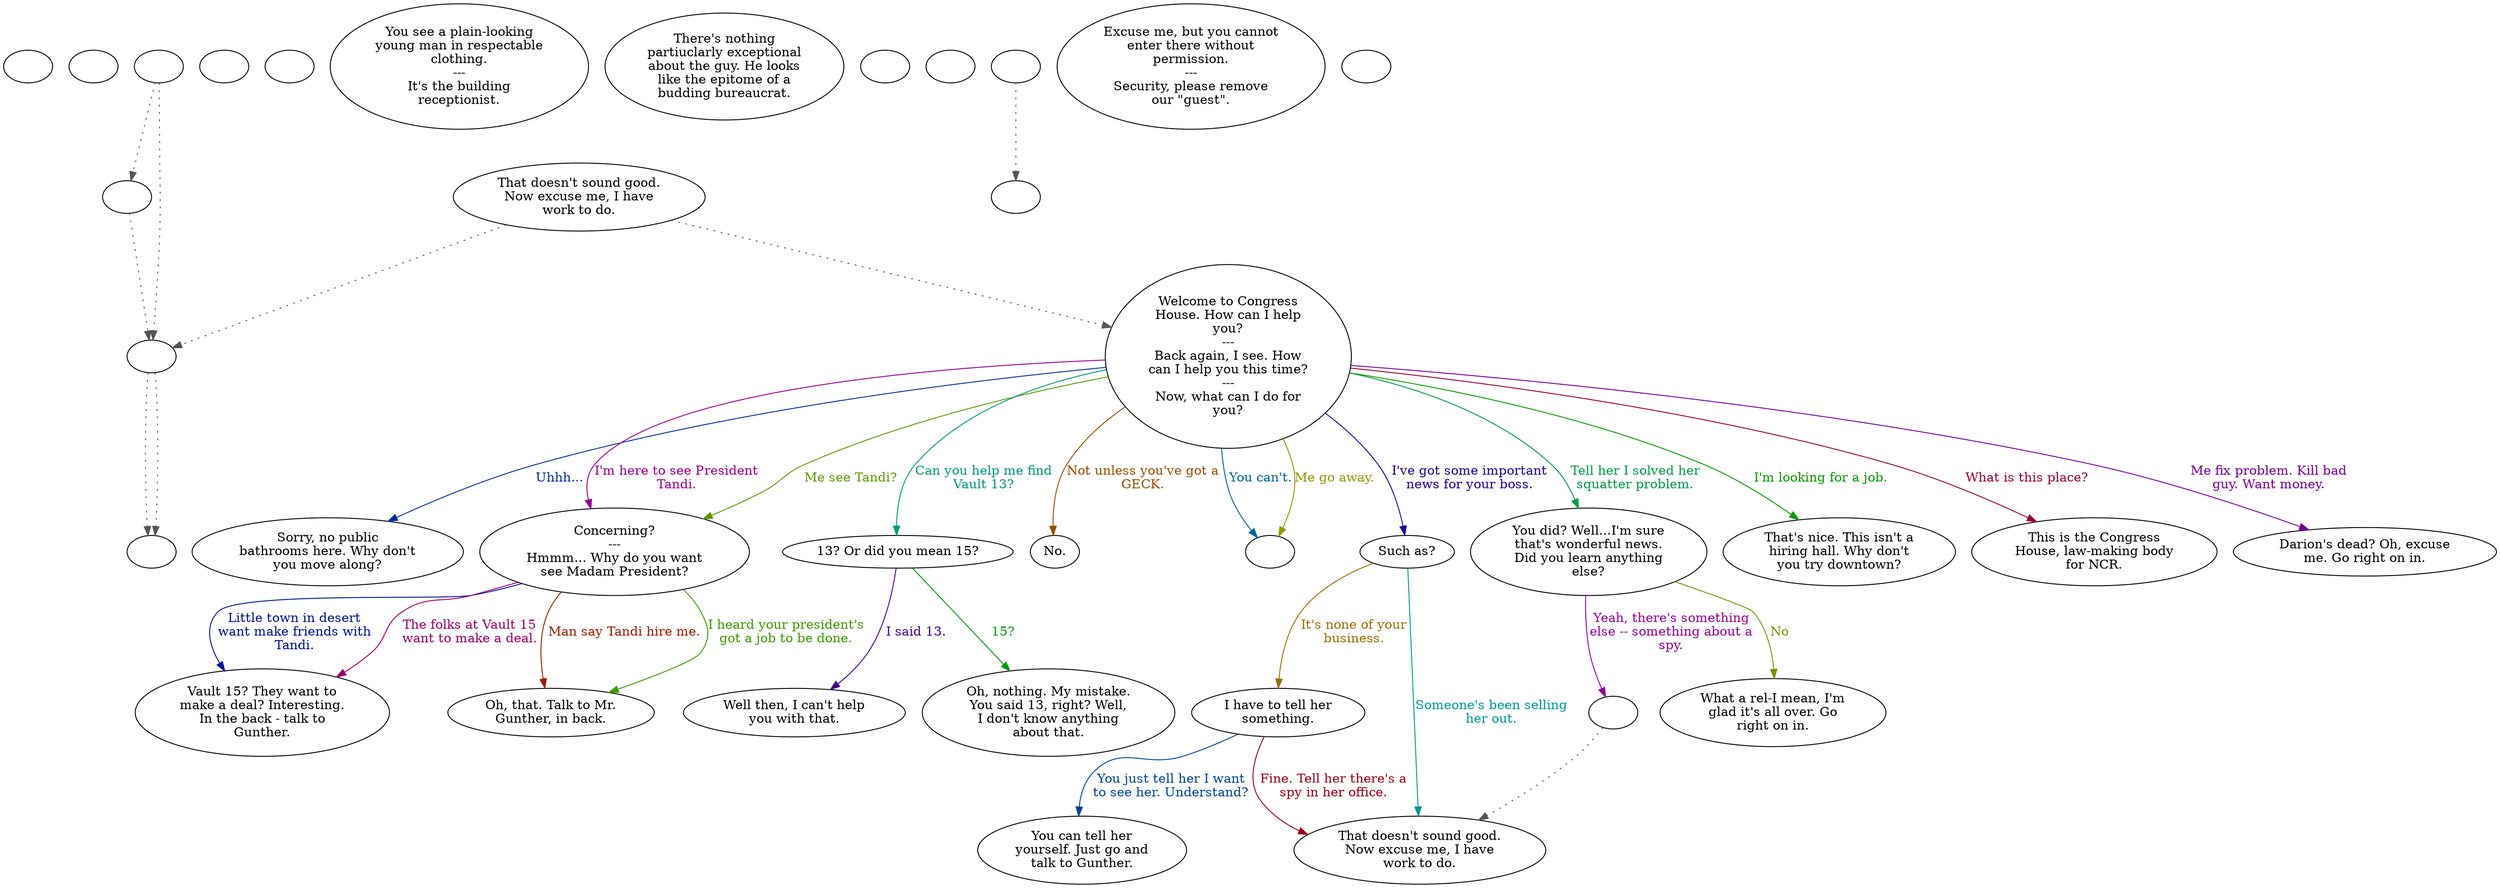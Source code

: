 digraph scfergus {
  "checkPartyMembersNearDoor" [style=filled       fillcolor="#FFFFFF"       color="#000000"]
  "checkPartyMembersNearDoor" [label=""]
  "start" [style=filled       fillcolor="#FFFFFF"       color="#000000"]
  "start" [label=""]
  "critter_p_proc" [style=filled       fillcolor="#FFFFFF"       color="#000000"]
  "critter_p_proc" -> "leaveMap" [style=dotted color="#555555"]
  "critter_p_proc" -> "anim_end_call" [style=dotted color="#555555"]
  "critter_p_proc" [label=""]
  "pickup_p_proc" [style=filled       fillcolor="#FFFFFF"       color="#000000"]
  "pickup_p_proc" [label=""]
  "talk_p_proc" [style=filled       fillcolor="#FFFFFF"       color="#000000"]
  "talk_p_proc" -> "Node001" [style=dotted color="#555555"]
  "talk_p_proc" -> "leaveMap" [style=dotted color="#555555"]
  "talk_p_proc" [label="That doesn't sound good.\nNow excuse me, I have\nwork to do."]
  "destroy_p_proc" [style=filled       fillcolor="#FFFFFF"       color="#000000"]
  "destroy_p_proc" [label=""]
  "look_at_p_proc" [style=filled       fillcolor="#FFFFFF"       color="#000000"]
  "look_at_p_proc" [label="You see a plain-looking\nyoung man in respectable\nclothing.\n---\nIt's the building\nreceptionist."]
  "description_p_proc" [style=filled       fillcolor="#FFFFFF"       color="#000000"]
  "description_p_proc" [label="There's nothing\npartiuclarly exceptional\nabout the guy. He looks\nlike the epitome of a\nbudding bureaucrat."]
  "use_skill_on_p_proc" [style=filled       fillcolor="#FFFFFF"       color="#000000"]
  "use_skill_on_p_proc" [label=""]
  "damage_p_proc" [style=filled       fillcolor="#FFFFFF"       color="#000000"]
  "damage_p_proc" [label=""]
  "map_enter_p_proc" [style=filled       fillcolor="#FFFFFF"       color="#000000"]
  "map_enter_p_proc" -> "checkFergusState" [style=dotted color="#555555"]
  "map_enter_p_proc" [label=""]
  "timed_event_p_proc" [style=filled       fillcolor="#FFFFFF"       color="#000000"]
  "timed_event_p_proc" [label="Excuse me, but you cannot\nenter there without\npermission.\n---\nSecurity, please remove\nour \"guest\"."]
  "Node998" [style=filled       fillcolor="#FFFFFF"       color="#000000"]
  "Node998" [label=""]
  "Node999" [style=filled       fillcolor="#FFFFFF"       color="#000000"]
  "Node999" [label=""]
  "Node001" [style=filled       fillcolor="#FFFFFF"       color="#000000"]
  "Node001" [label="Welcome to Congress\nHouse. How can I help\nyou?\n---\nBack again, I see. How\ncan I help you this time?\n---\nNow, what can I do for\nyou?"]
  "Node001" -> "Node002" [label="Uhhh..." color="#003099" fontcolor="#003099"]
  "Node001" -> "Node003" [label="Me see Tandi?" color="#5D9900" fontcolor="#5D9900"]
  "Node001" -> "Node003" [label="I'm here to see President\nTandi." color="#99008A" fontcolor="#99008A"]
  "Node001" -> "Node007" [label="Can you help me find\nVault 13?" color="#00997C" fontcolor="#00997C"]
  "Node001" -> "Node008" [label="Not unless you've got a\nGECK." color="#994F00" fontcolor="#994F00"]
  "Node001" -> "Node004" [label="I've got some important\nnews for your boss." color="#220099" fontcolor="#220099"]
  "Node001" -> "Node005" [label="I'm looking for a job." color="#0A9900" fontcolor="#0A9900"]
  "Node001" -> "Node006" [label="What is this place?" color="#990037" fontcolor="#990037"]
  "Node001" -> "Node999" [label="You can't." color="#006499" fontcolor="#006499"]
  "Node001" -> "Node999" [label="Me go away." color="#909900" fontcolor="#909900"]
  "Node001" -> "Node016" [label="Me fix problem. Kill bad\nguy. Want money." color="#750099" fontcolor="#750099"]
  "Node001" -> "Node017" [label="Tell her I solved her\nsquatter problem." color="#009948" fontcolor="#009948"]
  "Node002" [style=filled       fillcolor="#FFFFFF"       color="#000000"]
  "Node002" [label="Sorry, no public\nbathrooms here. Why don't\nyou move along?"]
  "Node003" [style=filled       fillcolor="#FFFFFF"       color="#000000"]
  "Node003" [label="Concerning?\n---\nHmmm... Why do you want\nsee Madam President?"]
  "Node003" -> "Node009" [label="Man say Tandi hire me." color="#991C00" fontcolor="#991C00"]
  "Node003" -> "Node010" [label="Little town in desert\nwant make friends with\nTandi." color="#001199" fontcolor="#001199"]
  "Node003" -> "Node009" [label="I heard your president's\ngot a job to be done." color="#3D9900" fontcolor="#3D9900"]
  "Node003" -> "Node010" [label="The folks at Vault 15\nwant to make a deal." color="#99006A" fontcolor="#99006A"]
  "Node004" [style=filled       fillcolor="#FFFFFF"       color="#000000"]
  "Node004" [label="Such as?"]
  "Node004" -> "Node012" [label="Someone's been selling\nher out." color="#009799" fontcolor="#009799"]
  "Node004" -> "Node013" [label="It's none of your\nbusiness." color="#996F00" fontcolor="#996F00"]
  "Node005" [style=filled       fillcolor="#FFFFFF"       color="#000000"]
  "Node005" [label="That's nice. This isn't a\nhiring hall. Why don't\nyou try downtown?"]
  "Node006" [style=filled       fillcolor="#FFFFFF"       color="#000000"]
  "Node006" [label="This is the Congress\nHouse, law-making body\nfor NCR."]
  "Node007" [style=filled       fillcolor="#FFFFFF"       color="#000000"]
  "Node007" [label="13? Or did you mean 15?"]
  "Node007" -> "Node014" [label="I said 13." color="#420099" fontcolor="#420099"]
  "Node007" -> "Node015" [label="15?" color="#009915" fontcolor="#009915"]
  "Node008" [style=filled       fillcolor="#FFFFFF"       color="#000000"]
  "Node008" [label="No."]
  "Node009" [style=filled       fillcolor="#FFFFFF"       color="#000000"]
  "Node009" [label="Oh, that. Talk to Mr.\nGunther, in back."]
  "Node010" [style=filled       fillcolor="#FFFFFF"       color="#000000"]
  "Node010" [label="Vault 15? They want to\nmake a deal? Interesting.\nIn the back - talk to\nGunther."]
  "Node011" [style=filled       fillcolor="#FFFFFF"       color="#000000"]
  "Node011" [label="You can tell her\nyourself. Just go and\ntalk to Gunther."]
  "Node012" [style=filled       fillcolor="#FFFFFF"       color="#000000"]
  "Node012" [label="That doesn't sound good.\nNow excuse me, I have\nwork to do."]
  "Node013" [style=filled       fillcolor="#FFFFFF"       color="#000000"]
  "Node013" [label="I have to tell her\nsomething."]
  "Node013" -> "Node012" [label="Fine. Tell her there's a\nspy in her office." color="#990017" fontcolor="#990017"]
  "Node013" -> "Node011" [label="You just tell her I want\nto see her. Understand?" color="#004499" fontcolor="#004499"]
  "Node014" [style=filled       fillcolor="#FFFFFF"       color="#000000"]
  "Node014" [label="Well then, I can't help\nyou with that."]
  "Node015" [style=filled       fillcolor="#FFFFFF"       color="#000000"]
  "Node015" [label="Oh, nothing. My mistake.\nYou said 13, right? Well,\nI don't know anything\nabout that."]
  "Node016" [style=filled       fillcolor="#FFFFFF"       color="#000000"]
  "Node016" [label="Darion's dead? Oh, excuse\nme. Go right on in."]
  "Node017" [style=filled       fillcolor="#FFFFFF"       color="#000000"]
  "Node017" [label="You did? Well...I'm sure\nthat's wonderful news.\nDid you learn anything\nelse?"]
  "Node017" -> "Node018" [label="No" color="#719900" fontcolor="#719900"]
  "Node017" -> "Node012a" [label="Yeah, there's something\nelse -- something about a\nspy." color="#950099" fontcolor="#950099"]
  "Node018" [style=filled       fillcolor="#FFFFFF"       color="#000000"]
  "Node018" [label="What a rel-I mean, I'm\nglad it's all over. Go\nright on in."]
  "checkFergusState" [style=filled       fillcolor="#FFFFFF"       color="#000000"]
  "checkFergusState" [label=""]
  "leaveMap" [style=filled       fillcolor="#FFFFFF"       color="#000000"]
  "leaveMap" -> "doWalk" [style=dotted color="#555555"]
  "leaveMap" -> "doWalk" [style=dotted color="#555555"]
  "leaveMap" [label=""]
  "anim_end_call" [style=filled       fillcolor="#FFFFFF"       color="#000000"]
  "anim_end_call" -> "leaveMap" [style=dotted color="#555555"]
  "anim_end_call" [label=""]
  "doWalk" [style=filled       fillcolor="#FFFFFF"       color="#000000"]
  "doWalk" [label=""]
  "Node012a" [style=filled       fillcolor="#FFFFFF"       color="#000000"]
  "Node012a" -> "Node012" [style=dotted color="#555555"]
  "Node012a" [label=""]
}